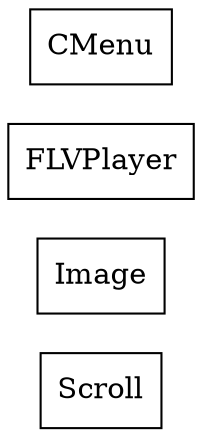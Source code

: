 strict digraph class_diagram {
  rankdir=LR;
  TypeScroll[
    label="Scroll",
    URL="Scroll.html",
    tooltip="com.sekati.ui.Scroll",
    shape="record"
  ];
  TypeImage[
    label="Image",
    URL="Image.html",
    tooltip="com.sekati.ui.Image",
    shape="record"
  ];
  TypeFLVPlayer[
    label="FLVPlayer",
    URL="FLVPlayer.html",
    tooltip="com.sekati.ui.FLVPlayer",
    shape="record"
  ];
  TypeCMenu[
    label="CMenu",
    URL="CMenu.html",
    tooltip="com.sekati.ui.CMenu",
    shape="record"
  ];
}
